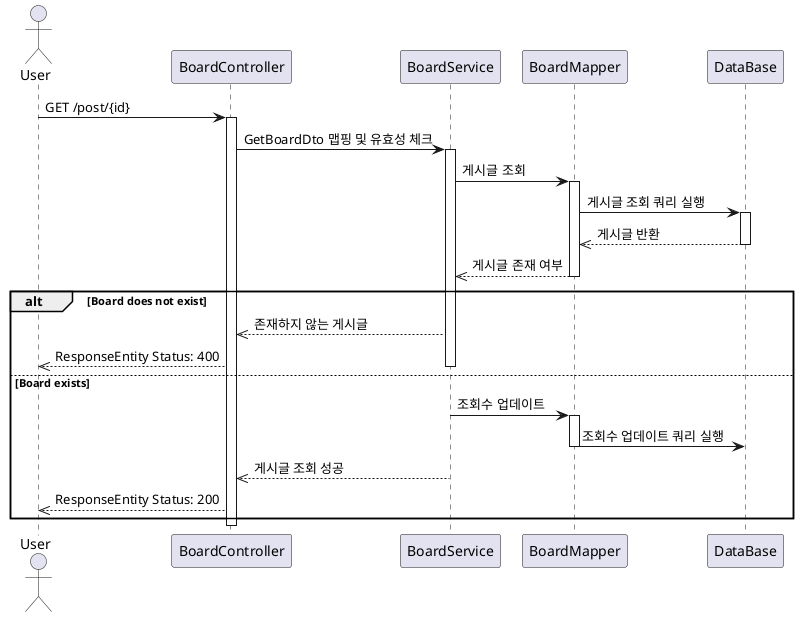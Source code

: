 @startuml
actor User
'participant "BoardController"
'participant "BoardService"
'participant "BoardMapper"
'participant "DataBase"

User -> BoardController: GET /post/{id}
activate BoardController

BoardController -> BoardService: GetBoardDto 맵핑 및 유효성 체크
activate BoardService

BoardService -> BoardMapper: 게시글 조회
activate BoardMapper

BoardMapper -> DataBase: 게시글 조회 쿼리 실행
activate DataBase

DataBase -->> BoardMapper: 게시글 반환
deactivate DataBase
BoardMapper -->> BoardService: 게시글 존재 여부
deactivate BoardMapper

alt Board does not exist

    BoardService -->> BoardController: 존재하지 않는 게시글
    BoardController -->> User: ResponseEntity Status: 400
    deactivate BoardService

else Board exists

    BoardService -> BoardMapper: 조회수 업데이트
    activate BoardMapper
    BoardMapper -> DataBase: 조회수 업데이트 쿼리 실행
    deactivate BoardMapper

    BoardService -->> BoardController: 게시글 조회 성공
    BoardController -->> User: ResponseEntity Status: 200
end

deactivate BoardService
deactivate BoardController

@enduml